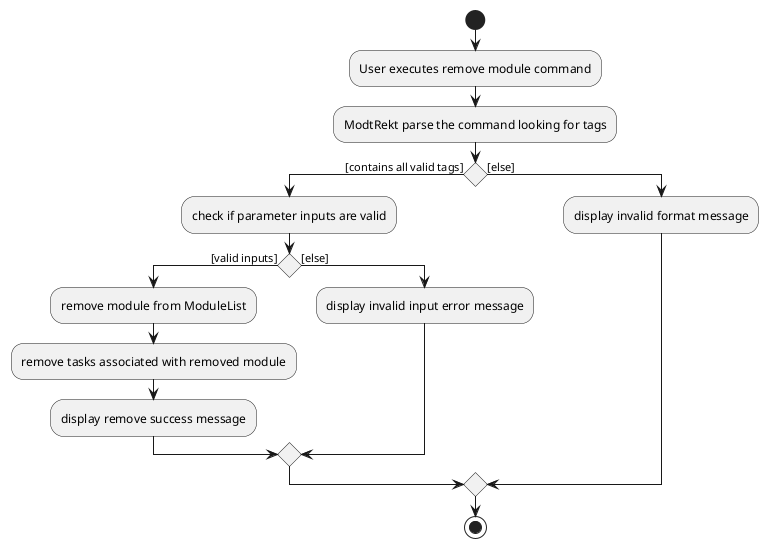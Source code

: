 @startuml
start
:User executes remove module command;
:ModtRekt parse the command looking for tags;

'Since the beta syntax does not support placing the condition outside the
'diamond we place it as the true branch instead.

if () then ([contains all valid tags])
    :check if parameter inputs are valid;
    if () then ([valid inputs])
        :remove module from ModuleList;
        :remove tasks associated with removed module;
        :display remove success message;
    else ([else])
        :display invalid input error message;
    endif
else ([else])
    :display invalid format message;
endif
stop
@enduml
